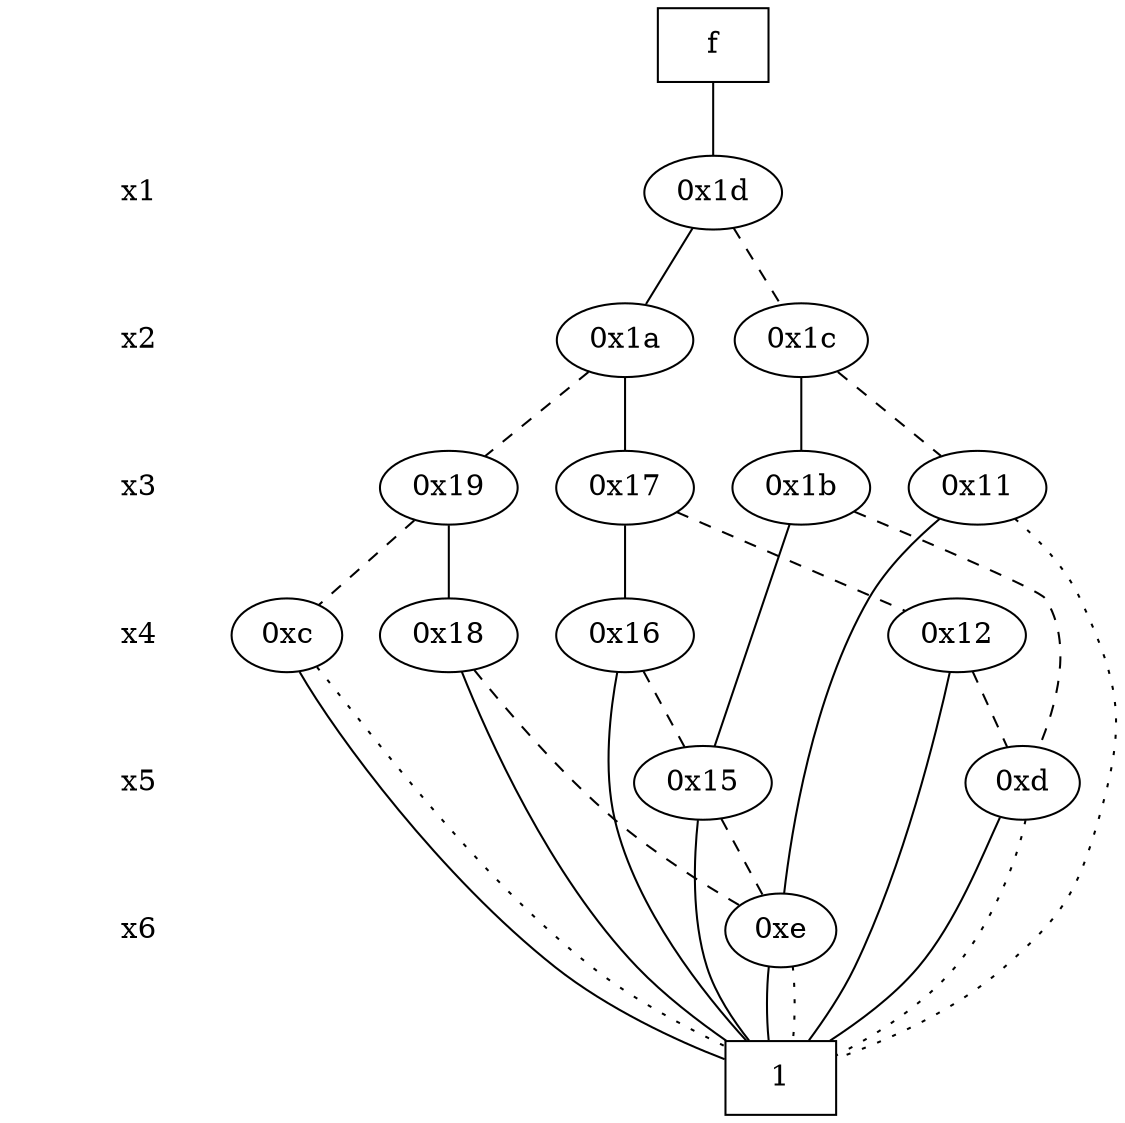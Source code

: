 digraph "DD" {
size = "7.5,10"
center = true;
edge [dir = none];
{ node [shape = plaintext];
  edge [style = invis];
  "CONST NODES" [style = invis];
" x1 " -> " x2 " -> " x3 " -> " x4 " -> " x5 " -> " x6 " -> "CONST NODES"; 
}
{ rank = same; node [shape = box]; edge [style = invis];
"  f  "; }
{ rank = same; " x1 ";
"0x1d";
}
{ rank = same; " x2 ";
"0x1a";
"0x1c";
}
{ rank = same; " x3 ";
"0x19";
"0x17";
"0x1b";
"0x11";
}
{ rank = same; " x4 ";
"0xc";
"0x12";
"0x18";
"0x16";
}
{ rank = same; " x5 ";
"0xd";
"0x15";
}
{ rank = same; " x6 ";
"0xe";
}
{ rank = same; "CONST NODES";
{ node [shape = box]; "0x5";
}
}
"  f  " -> "0x1d" [style = solid];
"0x1d" -> "0x1a";
"0x1d" -> "0x1c" [style = dashed];
"0x1a" -> "0x17";
"0x1a" -> "0x19" [style = dashed];
"0x1c" -> "0x1b";
"0x1c" -> "0x11" [style = dashed];
"0x19" -> "0x18";
"0x19" -> "0xc" [style = dashed];
"0x17" -> "0x16";
"0x17" -> "0x12" [style = dashed];
"0x1b" -> "0x15";
"0x1b" -> "0xd" [style = dashed];
"0x11" -> "0xe";
"0x11" -> "0x5" [style = dotted];
"0xc" -> "0x5";
"0xc" -> "0x5" [style = dotted];
"0x12" -> "0x5";
"0x12" -> "0xd" [style = dashed];
"0x18" -> "0x5";
"0x18" -> "0xe" [style = dashed];
"0x16" -> "0x5";
"0x16" -> "0x15" [style = dashed];
"0xd" -> "0x5";
"0xd" -> "0x5" [style = dotted];
"0x15" -> "0x5";
"0x15" -> "0xe" [style = dashed];
"0xe" -> "0x5";
"0xe" -> "0x5" [style = dotted];
"0x5" [label = "1"];
}
